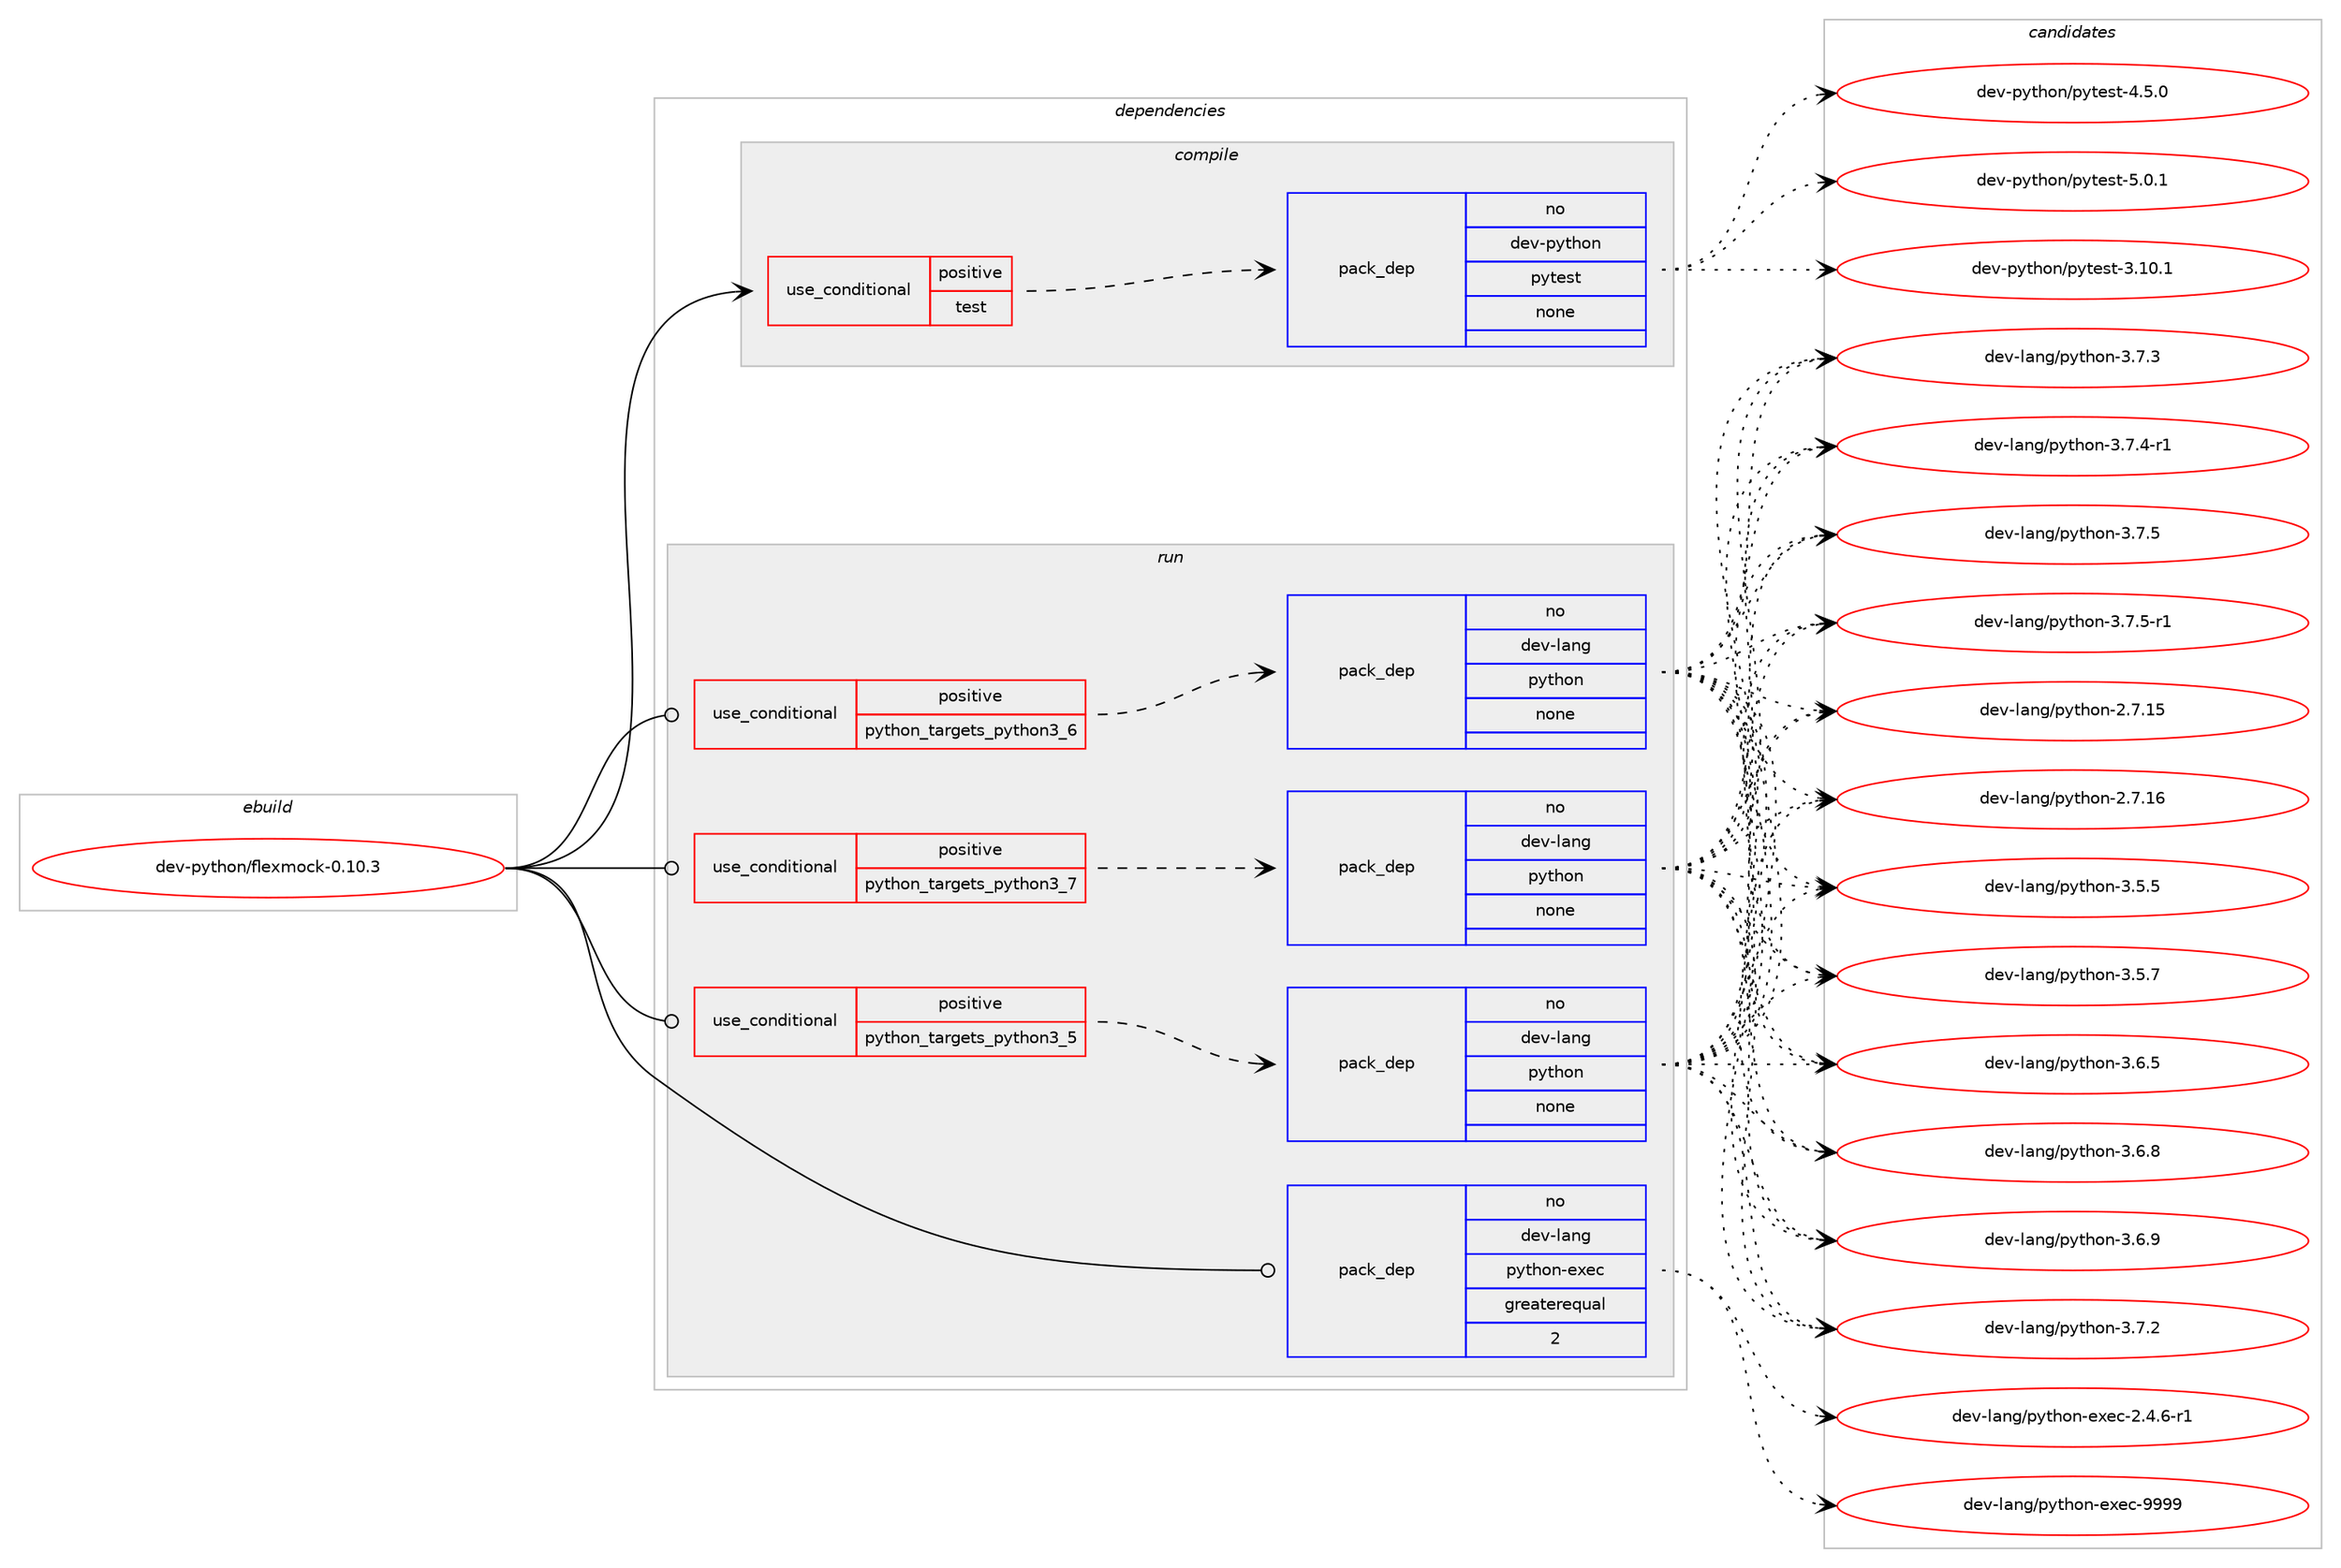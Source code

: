digraph prolog {

# *************
# Graph options
# *************

newrank=true;
concentrate=true;
compound=true;
graph [rankdir=LR,fontname=Helvetica,fontsize=10,ranksep=1.5];#, ranksep=2.5, nodesep=0.2];
edge  [arrowhead=vee];
node  [fontname=Helvetica,fontsize=10];

# **********
# The ebuild
# **********

subgraph cluster_leftcol {
color=gray;
rank=same;
label=<<i>ebuild</i>>;
id [label="dev-python/flexmock-0.10.3", color=red, width=4, href="../dev-python/flexmock-0.10.3.svg"];
}

# ****************
# The dependencies
# ****************

subgraph cluster_midcol {
color=gray;
label=<<i>dependencies</i>>;
subgraph cluster_compile {
fillcolor="#eeeeee";
style=filled;
label=<<i>compile</i>>;
subgraph cond139684 {
dependency605621 [label=<<TABLE BORDER="0" CELLBORDER="1" CELLSPACING="0" CELLPADDING="4"><TR><TD ROWSPAN="3" CELLPADDING="10">use_conditional</TD></TR><TR><TD>positive</TD></TR><TR><TD>test</TD></TR></TABLE>>, shape=none, color=red];
subgraph pack454140 {
dependency605622 [label=<<TABLE BORDER="0" CELLBORDER="1" CELLSPACING="0" CELLPADDING="4" WIDTH="220"><TR><TD ROWSPAN="6" CELLPADDING="30">pack_dep</TD></TR><TR><TD WIDTH="110">no</TD></TR><TR><TD>dev-python</TD></TR><TR><TD>pytest</TD></TR><TR><TD>none</TD></TR><TR><TD></TD></TR></TABLE>>, shape=none, color=blue];
}
dependency605621:e -> dependency605622:w [weight=20,style="dashed",arrowhead="vee"];
}
id:e -> dependency605621:w [weight=20,style="solid",arrowhead="vee"];
}
subgraph cluster_compileandrun {
fillcolor="#eeeeee";
style=filled;
label=<<i>compile and run</i>>;
}
subgraph cluster_run {
fillcolor="#eeeeee";
style=filled;
label=<<i>run</i>>;
subgraph cond139685 {
dependency605623 [label=<<TABLE BORDER="0" CELLBORDER="1" CELLSPACING="0" CELLPADDING="4"><TR><TD ROWSPAN="3" CELLPADDING="10">use_conditional</TD></TR><TR><TD>positive</TD></TR><TR><TD>python_targets_python3_5</TD></TR></TABLE>>, shape=none, color=red];
subgraph pack454141 {
dependency605624 [label=<<TABLE BORDER="0" CELLBORDER="1" CELLSPACING="0" CELLPADDING="4" WIDTH="220"><TR><TD ROWSPAN="6" CELLPADDING="30">pack_dep</TD></TR><TR><TD WIDTH="110">no</TD></TR><TR><TD>dev-lang</TD></TR><TR><TD>python</TD></TR><TR><TD>none</TD></TR><TR><TD></TD></TR></TABLE>>, shape=none, color=blue];
}
dependency605623:e -> dependency605624:w [weight=20,style="dashed",arrowhead="vee"];
}
id:e -> dependency605623:w [weight=20,style="solid",arrowhead="odot"];
subgraph cond139686 {
dependency605625 [label=<<TABLE BORDER="0" CELLBORDER="1" CELLSPACING="0" CELLPADDING="4"><TR><TD ROWSPAN="3" CELLPADDING="10">use_conditional</TD></TR><TR><TD>positive</TD></TR><TR><TD>python_targets_python3_6</TD></TR></TABLE>>, shape=none, color=red];
subgraph pack454142 {
dependency605626 [label=<<TABLE BORDER="0" CELLBORDER="1" CELLSPACING="0" CELLPADDING="4" WIDTH="220"><TR><TD ROWSPAN="6" CELLPADDING="30">pack_dep</TD></TR><TR><TD WIDTH="110">no</TD></TR><TR><TD>dev-lang</TD></TR><TR><TD>python</TD></TR><TR><TD>none</TD></TR><TR><TD></TD></TR></TABLE>>, shape=none, color=blue];
}
dependency605625:e -> dependency605626:w [weight=20,style="dashed",arrowhead="vee"];
}
id:e -> dependency605625:w [weight=20,style="solid",arrowhead="odot"];
subgraph cond139687 {
dependency605627 [label=<<TABLE BORDER="0" CELLBORDER="1" CELLSPACING="0" CELLPADDING="4"><TR><TD ROWSPAN="3" CELLPADDING="10">use_conditional</TD></TR><TR><TD>positive</TD></TR><TR><TD>python_targets_python3_7</TD></TR></TABLE>>, shape=none, color=red];
subgraph pack454143 {
dependency605628 [label=<<TABLE BORDER="0" CELLBORDER="1" CELLSPACING="0" CELLPADDING="4" WIDTH="220"><TR><TD ROWSPAN="6" CELLPADDING="30">pack_dep</TD></TR><TR><TD WIDTH="110">no</TD></TR><TR><TD>dev-lang</TD></TR><TR><TD>python</TD></TR><TR><TD>none</TD></TR><TR><TD></TD></TR></TABLE>>, shape=none, color=blue];
}
dependency605627:e -> dependency605628:w [weight=20,style="dashed",arrowhead="vee"];
}
id:e -> dependency605627:w [weight=20,style="solid",arrowhead="odot"];
subgraph pack454144 {
dependency605629 [label=<<TABLE BORDER="0" CELLBORDER="1" CELLSPACING="0" CELLPADDING="4" WIDTH="220"><TR><TD ROWSPAN="6" CELLPADDING="30">pack_dep</TD></TR><TR><TD WIDTH="110">no</TD></TR><TR><TD>dev-lang</TD></TR><TR><TD>python-exec</TD></TR><TR><TD>greaterequal</TD></TR><TR><TD>2</TD></TR></TABLE>>, shape=none, color=blue];
}
id:e -> dependency605629:w [weight=20,style="solid",arrowhead="odot"];
}
}

# **************
# The candidates
# **************

subgraph cluster_choices {
rank=same;
color=gray;
label=<<i>candidates</i>>;

subgraph choice454140 {
color=black;
nodesep=1;
choice100101118451121211161041111104711212111610111511645514649484649 [label="dev-python/pytest-3.10.1", color=red, width=4,href="../dev-python/pytest-3.10.1.svg"];
choice1001011184511212111610411111047112121116101115116455246534648 [label="dev-python/pytest-4.5.0", color=red, width=4,href="../dev-python/pytest-4.5.0.svg"];
choice1001011184511212111610411111047112121116101115116455346484649 [label="dev-python/pytest-5.0.1", color=red, width=4,href="../dev-python/pytest-5.0.1.svg"];
dependency605622:e -> choice100101118451121211161041111104711212111610111511645514649484649:w [style=dotted,weight="100"];
dependency605622:e -> choice1001011184511212111610411111047112121116101115116455246534648:w [style=dotted,weight="100"];
dependency605622:e -> choice1001011184511212111610411111047112121116101115116455346484649:w [style=dotted,weight="100"];
}
subgraph choice454141 {
color=black;
nodesep=1;
choice10010111845108971101034711212111610411111045504655464953 [label="dev-lang/python-2.7.15", color=red, width=4,href="../dev-lang/python-2.7.15.svg"];
choice10010111845108971101034711212111610411111045504655464954 [label="dev-lang/python-2.7.16", color=red, width=4,href="../dev-lang/python-2.7.16.svg"];
choice100101118451089711010347112121116104111110455146534653 [label="dev-lang/python-3.5.5", color=red, width=4,href="../dev-lang/python-3.5.5.svg"];
choice100101118451089711010347112121116104111110455146534655 [label="dev-lang/python-3.5.7", color=red, width=4,href="../dev-lang/python-3.5.7.svg"];
choice100101118451089711010347112121116104111110455146544653 [label="dev-lang/python-3.6.5", color=red, width=4,href="../dev-lang/python-3.6.5.svg"];
choice100101118451089711010347112121116104111110455146544656 [label="dev-lang/python-3.6.8", color=red, width=4,href="../dev-lang/python-3.6.8.svg"];
choice100101118451089711010347112121116104111110455146544657 [label="dev-lang/python-3.6.9", color=red, width=4,href="../dev-lang/python-3.6.9.svg"];
choice100101118451089711010347112121116104111110455146554650 [label="dev-lang/python-3.7.2", color=red, width=4,href="../dev-lang/python-3.7.2.svg"];
choice100101118451089711010347112121116104111110455146554651 [label="dev-lang/python-3.7.3", color=red, width=4,href="../dev-lang/python-3.7.3.svg"];
choice1001011184510897110103471121211161041111104551465546524511449 [label="dev-lang/python-3.7.4-r1", color=red, width=4,href="../dev-lang/python-3.7.4-r1.svg"];
choice100101118451089711010347112121116104111110455146554653 [label="dev-lang/python-3.7.5", color=red, width=4,href="../dev-lang/python-3.7.5.svg"];
choice1001011184510897110103471121211161041111104551465546534511449 [label="dev-lang/python-3.7.5-r1", color=red, width=4,href="../dev-lang/python-3.7.5-r1.svg"];
dependency605624:e -> choice10010111845108971101034711212111610411111045504655464953:w [style=dotted,weight="100"];
dependency605624:e -> choice10010111845108971101034711212111610411111045504655464954:w [style=dotted,weight="100"];
dependency605624:e -> choice100101118451089711010347112121116104111110455146534653:w [style=dotted,weight="100"];
dependency605624:e -> choice100101118451089711010347112121116104111110455146534655:w [style=dotted,weight="100"];
dependency605624:e -> choice100101118451089711010347112121116104111110455146544653:w [style=dotted,weight="100"];
dependency605624:e -> choice100101118451089711010347112121116104111110455146544656:w [style=dotted,weight="100"];
dependency605624:e -> choice100101118451089711010347112121116104111110455146544657:w [style=dotted,weight="100"];
dependency605624:e -> choice100101118451089711010347112121116104111110455146554650:w [style=dotted,weight="100"];
dependency605624:e -> choice100101118451089711010347112121116104111110455146554651:w [style=dotted,weight="100"];
dependency605624:e -> choice1001011184510897110103471121211161041111104551465546524511449:w [style=dotted,weight="100"];
dependency605624:e -> choice100101118451089711010347112121116104111110455146554653:w [style=dotted,weight="100"];
dependency605624:e -> choice1001011184510897110103471121211161041111104551465546534511449:w [style=dotted,weight="100"];
}
subgraph choice454142 {
color=black;
nodesep=1;
choice10010111845108971101034711212111610411111045504655464953 [label="dev-lang/python-2.7.15", color=red, width=4,href="../dev-lang/python-2.7.15.svg"];
choice10010111845108971101034711212111610411111045504655464954 [label="dev-lang/python-2.7.16", color=red, width=4,href="../dev-lang/python-2.7.16.svg"];
choice100101118451089711010347112121116104111110455146534653 [label="dev-lang/python-3.5.5", color=red, width=4,href="../dev-lang/python-3.5.5.svg"];
choice100101118451089711010347112121116104111110455146534655 [label="dev-lang/python-3.5.7", color=red, width=4,href="../dev-lang/python-3.5.7.svg"];
choice100101118451089711010347112121116104111110455146544653 [label="dev-lang/python-3.6.5", color=red, width=4,href="../dev-lang/python-3.6.5.svg"];
choice100101118451089711010347112121116104111110455146544656 [label="dev-lang/python-3.6.8", color=red, width=4,href="../dev-lang/python-3.6.8.svg"];
choice100101118451089711010347112121116104111110455146544657 [label="dev-lang/python-3.6.9", color=red, width=4,href="../dev-lang/python-3.6.9.svg"];
choice100101118451089711010347112121116104111110455146554650 [label="dev-lang/python-3.7.2", color=red, width=4,href="../dev-lang/python-3.7.2.svg"];
choice100101118451089711010347112121116104111110455146554651 [label="dev-lang/python-3.7.3", color=red, width=4,href="../dev-lang/python-3.7.3.svg"];
choice1001011184510897110103471121211161041111104551465546524511449 [label="dev-lang/python-3.7.4-r1", color=red, width=4,href="../dev-lang/python-3.7.4-r1.svg"];
choice100101118451089711010347112121116104111110455146554653 [label="dev-lang/python-3.7.5", color=red, width=4,href="../dev-lang/python-3.7.5.svg"];
choice1001011184510897110103471121211161041111104551465546534511449 [label="dev-lang/python-3.7.5-r1", color=red, width=4,href="../dev-lang/python-3.7.5-r1.svg"];
dependency605626:e -> choice10010111845108971101034711212111610411111045504655464953:w [style=dotted,weight="100"];
dependency605626:e -> choice10010111845108971101034711212111610411111045504655464954:w [style=dotted,weight="100"];
dependency605626:e -> choice100101118451089711010347112121116104111110455146534653:w [style=dotted,weight="100"];
dependency605626:e -> choice100101118451089711010347112121116104111110455146534655:w [style=dotted,weight="100"];
dependency605626:e -> choice100101118451089711010347112121116104111110455146544653:w [style=dotted,weight="100"];
dependency605626:e -> choice100101118451089711010347112121116104111110455146544656:w [style=dotted,weight="100"];
dependency605626:e -> choice100101118451089711010347112121116104111110455146544657:w [style=dotted,weight="100"];
dependency605626:e -> choice100101118451089711010347112121116104111110455146554650:w [style=dotted,weight="100"];
dependency605626:e -> choice100101118451089711010347112121116104111110455146554651:w [style=dotted,weight="100"];
dependency605626:e -> choice1001011184510897110103471121211161041111104551465546524511449:w [style=dotted,weight="100"];
dependency605626:e -> choice100101118451089711010347112121116104111110455146554653:w [style=dotted,weight="100"];
dependency605626:e -> choice1001011184510897110103471121211161041111104551465546534511449:w [style=dotted,weight="100"];
}
subgraph choice454143 {
color=black;
nodesep=1;
choice10010111845108971101034711212111610411111045504655464953 [label="dev-lang/python-2.7.15", color=red, width=4,href="../dev-lang/python-2.7.15.svg"];
choice10010111845108971101034711212111610411111045504655464954 [label="dev-lang/python-2.7.16", color=red, width=4,href="../dev-lang/python-2.7.16.svg"];
choice100101118451089711010347112121116104111110455146534653 [label="dev-lang/python-3.5.5", color=red, width=4,href="../dev-lang/python-3.5.5.svg"];
choice100101118451089711010347112121116104111110455146534655 [label="dev-lang/python-3.5.7", color=red, width=4,href="../dev-lang/python-3.5.7.svg"];
choice100101118451089711010347112121116104111110455146544653 [label="dev-lang/python-3.6.5", color=red, width=4,href="../dev-lang/python-3.6.5.svg"];
choice100101118451089711010347112121116104111110455146544656 [label="dev-lang/python-3.6.8", color=red, width=4,href="../dev-lang/python-3.6.8.svg"];
choice100101118451089711010347112121116104111110455146544657 [label="dev-lang/python-3.6.9", color=red, width=4,href="../dev-lang/python-3.6.9.svg"];
choice100101118451089711010347112121116104111110455146554650 [label="dev-lang/python-3.7.2", color=red, width=4,href="../dev-lang/python-3.7.2.svg"];
choice100101118451089711010347112121116104111110455146554651 [label="dev-lang/python-3.7.3", color=red, width=4,href="../dev-lang/python-3.7.3.svg"];
choice1001011184510897110103471121211161041111104551465546524511449 [label="dev-lang/python-3.7.4-r1", color=red, width=4,href="../dev-lang/python-3.7.4-r1.svg"];
choice100101118451089711010347112121116104111110455146554653 [label="dev-lang/python-3.7.5", color=red, width=4,href="../dev-lang/python-3.7.5.svg"];
choice1001011184510897110103471121211161041111104551465546534511449 [label="dev-lang/python-3.7.5-r1", color=red, width=4,href="../dev-lang/python-3.7.5-r1.svg"];
dependency605628:e -> choice10010111845108971101034711212111610411111045504655464953:w [style=dotted,weight="100"];
dependency605628:e -> choice10010111845108971101034711212111610411111045504655464954:w [style=dotted,weight="100"];
dependency605628:e -> choice100101118451089711010347112121116104111110455146534653:w [style=dotted,weight="100"];
dependency605628:e -> choice100101118451089711010347112121116104111110455146534655:w [style=dotted,weight="100"];
dependency605628:e -> choice100101118451089711010347112121116104111110455146544653:w [style=dotted,weight="100"];
dependency605628:e -> choice100101118451089711010347112121116104111110455146544656:w [style=dotted,weight="100"];
dependency605628:e -> choice100101118451089711010347112121116104111110455146544657:w [style=dotted,weight="100"];
dependency605628:e -> choice100101118451089711010347112121116104111110455146554650:w [style=dotted,weight="100"];
dependency605628:e -> choice100101118451089711010347112121116104111110455146554651:w [style=dotted,weight="100"];
dependency605628:e -> choice1001011184510897110103471121211161041111104551465546524511449:w [style=dotted,weight="100"];
dependency605628:e -> choice100101118451089711010347112121116104111110455146554653:w [style=dotted,weight="100"];
dependency605628:e -> choice1001011184510897110103471121211161041111104551465546534511449:w [style=dotted,weight="100"];
}
subgraph choice454144 {
color=black;
nodesep=1;
choice10010111845108971101034711212111610411111045101120101994550465246544511449 [label="dev-lang/python-exec-2.4.6-r1", color=red, width=4,href="../dev-lang/python-exec-2.4.6-r1.svg"];
choice10010111845108971101034711212111610411111045101120101994557575757 [label="dev-lang/python-exec-9999", color=red, width=4,href="../dev-lang/python-exec-9999.svg"];
dependency605629:e -> choice10010111845108971101034711212111610411111045101120101994550465246544511449:w [style=dotted,weight="100"];
dependency605629:e -> choice10010111845108971101034711212111610411111045101120101994557575757:w [style=dotted,weight="100"];
}
}

}
